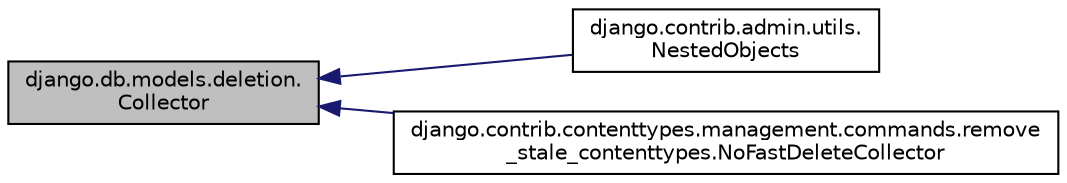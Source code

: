 digraph "django.db.models.deletion.Collector"
{
 // LATEX_PDF_SIZE
  edge [fontname="Helvetica",fontsize="10",labelfontname="Helvetica",labelfontsize="10"];
  node [fontname="Helvetica",fontsize="10",shape=record];
  rankdir="LR";
  Node1 [label="django.db.models.deletion.\lCollector",height=0.2,width=0.4,color="black", fillcolor="grey75", style="filled", fontcolor="black",tooltip=" "];
  Node1 -> Node2 [dir="back",color="midnightblue",fontsize="10",style="solid",fontname="Helvetica"];
  Node2 [label="django.contrib.admin.utils.\lNestedObjects",height=0.2,width=0.4,color="black", fillcolor="white", style="filled",URL="$d6/dd0/classdjango_1_1contrib_1_1admin_1_1utils_1_1_nested_objects.html",tooltip=" "];
  Node1 -> Node3 [dir="back",color="midnightblue",fontsize="10",style="solid",fontname="Helvetica"];
  Node3 [label="django.contrib.contenttypes.management.commands.remove\l_stale_contenttypes.NoFastDeleteCollector",height=0.2,width=0.4,color="black", fillcolor="white", style="filled",URL="$d7/ddb/classdjango_1_1contrib_1_1contenttypes_1_1management_1_1commands_1_1remove__stale__contenttypes_1_1_no_fast_delete_collector.html",tooltip=" "];
}
